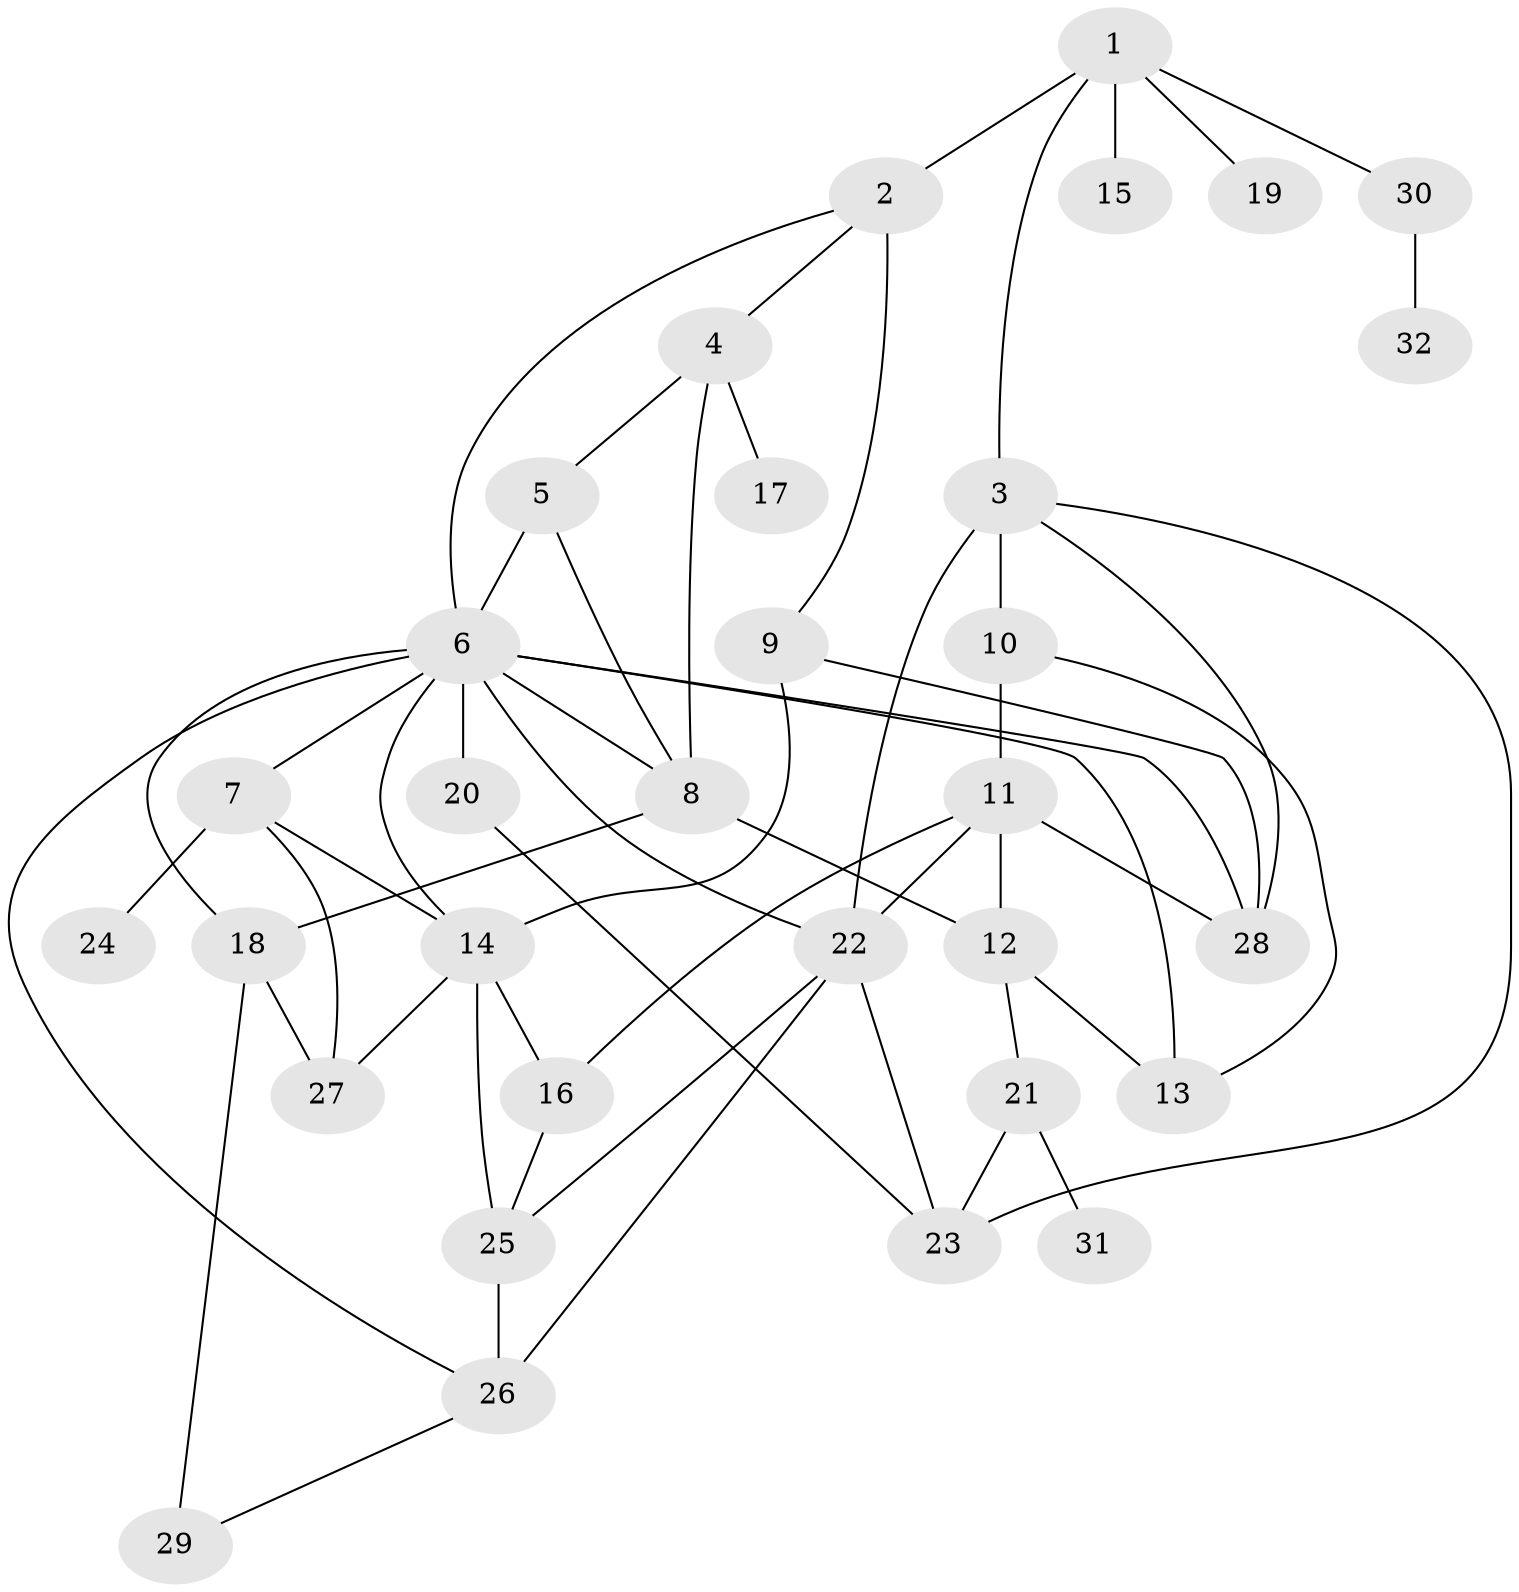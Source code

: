 // original degree distribution, {5: 0.12698412698412698, 4: 0.1111111111111111, 3: 0.2698412698412698, 7: 0.015873015873015872, 2: 0.36507936507936506, 6: 0.015873015873015872, 1: 0.09523809523809523}
// Generated by graph-tools (version 1.1) at 2025/34/03/09/25 02:34:05]
// undirected, 32 vertices, 56 edges
graph export_dot {
graph [start="1"]
  node [color=gray90,style=filled];
  1;
  2;
  3;
  4;
  5;
  6;
  7;
  8;
  9;
  10;
  11;
  12;
  13;
  14;
  15;
  16;
  17;
  18;
  19;
  20;
  21;
  22;
  23;
  24;
  25;
  26;
  27;
  28;
  29;
  30;
  31;
  32;
  1 -- 2 [weight=1.0];
  1 -- 3 [weight=1.0];
  1 -- 15 [weight=1.0];
  1 -- 19 [weight=1.0];
  1 -- 30 [weight=1.0];
  2 -- 4 [weight=1.0];
  2 -- 6 [weight=1.0];
  2 -- 9 [weight=2.0];
  3 -- 10 [weight=1.0];
  3 -- 22 [weight=2.0];
  3 -- 23 [weight=1.0];
  3 -- 28 [weight=1.0];
  4 -- 5 [weight=1.0];
  4 -- 8 [weight=1.0];
  4 -- 17 [weight=1.0];
  5 -- 6 [weight=1.0];
  5 -- 8 [weight=1.0];
  6 -- 7 [weight=1.0];
  6 -- 8 [weight=1.0];
  6 -- 13 [weight=1.0];
  6 -- 14 [weight=1.0];
  6 -- 18 [weight=1.0];
  6 -- 20 [weight=1.0];
  6 -- 22 [weight=1.0];
  6 -- 26 [weight=1.0];
  6 -- 28 [weight=1.0];
  7 -- 14 [weight=1.0];
  7 -- 24 [weight=1.0];
  7 -- 27 [weight=1.0];
  8 -- 12 [weight=1.0];
  8 -- 18 [weight=1.0];
  9 -- 14 [weight=1.0];
  9 -- 28 [weight=1.0];
  10 -- 11 [weight=2.0];
  10 -- 13 [weight=1.0];
  11 -- 12 [weight=1.0];
  11 -- 16 [weight=1.0];
  11 -- 22 [weight=1.0];
  11 -- 28 [weight=1.0];
  12 -- 13 [weight=1.0];
  12 -- 21 [weight=1.0];
  14 -- 16 [weight=1.0];
  14 -- 25 [weight=1.0];
  14 -- 27 [weight=1.0];
  16 -- 25 [weight=1.0];
  18 -- 27 [weight=1.0];
  18 -- 29 [weight=2.0];
  20 -- 23 [weight=1.0];
  21 -- 23 [weight=1.0];
  21 -- 31 [weight=1.0];
  22 -- 23 [weight=1.0];
  22 -- 25 [weight=1.0];
  22 -- 26 [weight=1.0];
  25 -- 26 [weight=2.0];
  26 -- 29 [weight=1.0];
  30 -- 32 [weight=1.0];
}
